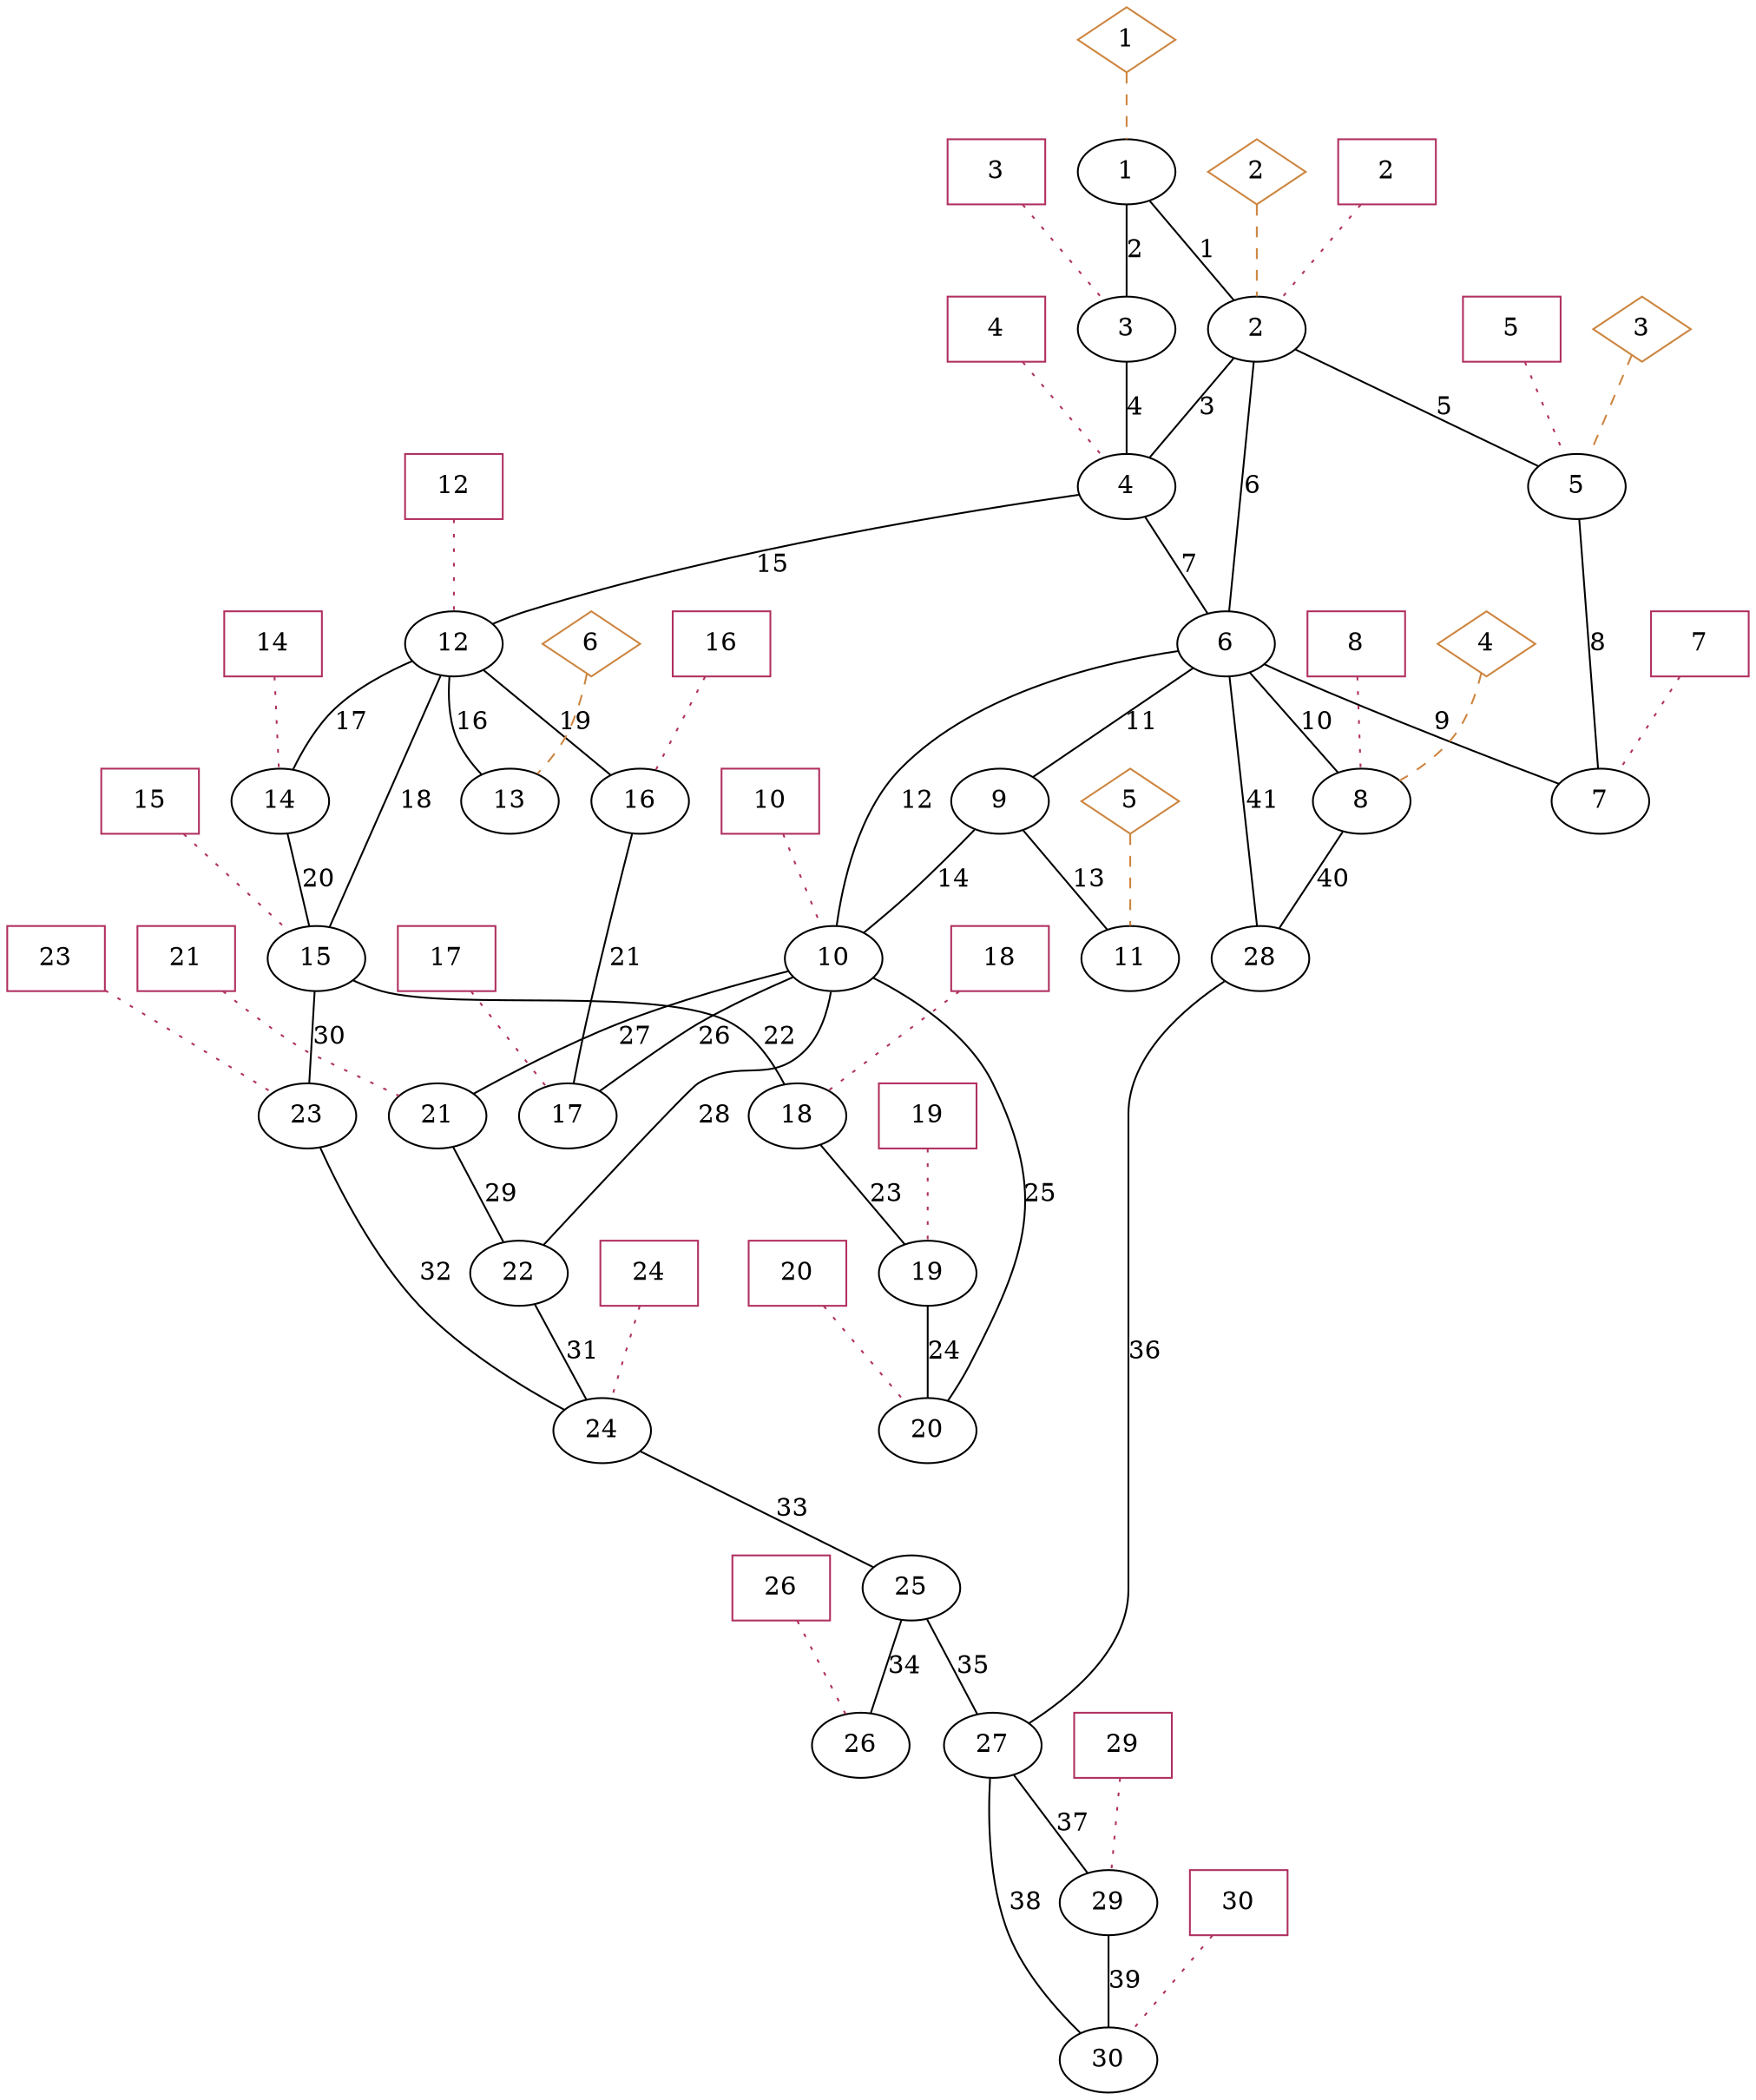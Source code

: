 graph {
  overlap=false
  bus1 [ label="24" ]
  bus2 [ label="4" ]
  bus3 [ label="1" ]
  bus4 [ label="12" ]
  bus5 [ label="29" ]
  bus6 [ label="20" ]
  bus7 [ label="2" ]
  bus8 [ label="6" ]
  bus9 [ label="25" ]
  bus10 [ label="23" ]
  bus11 [ label="22" ]
  bus12 [ label="11" ]
  bus13 [ label="13" ]
  bus14 [ label="5" ]
  bus15 [ label="15" ]
  bus16 [ label="27" ]
  bus17 [ label="28" ]
  bus18 [ label="16" ]
  bus19 [ label="14" ]
  bus20 [ label="21" ]
  bus21 [ label="7" ]
  bus22 [ label="8" ]
  bus23 [ label="26" ]
  bus24 [ label="17" ]
  bus25 [ label="10" ]
  bus26 [ label="19" ]
  bus27 [ label="9" ]
  bus28 [ label="18" ]
  bus29 [ label="30" ]
  bus30 [ label="3" ]
  bus1 -- bus9 [ label="33" ]
  bus2 -- bus4 [ label="15" ]
  bus2 -- bus8 [ label="7" ]
  bus3 -- bus7 [ label="1" ]
  bus3 -- bus30 [ label="2" ]
  bus4 -- bus13 [ label="16" ]
  bus4 -- bus19 [ label="17" ]
  bus4 -- bus18 [ label="19" ]
  bus4 -- bus15 [ label="18" ]
  bus5 -- bus29 [ label="39" ]
  bus7 -- bus8 [ label="6" ]
  bus7 -- bus14 [ label="5" ]
  bus7 -- bus2 [ label="3" ]
  bus8 -- bus25 [ label="12" ]
  bus8 -- bus27 [ label="11" ]
  bus8 -- bus17 [ label="41" ]
  bus8 -- bus22 [ label="10" ]
  bus8 -- bus21 [ label="9" ]
  bus9 -- bus16 [ label="35" ]
  bus9 -- bus23 [ label="34" ]
  bus10 -- bus1 [ label="32" ]
  bus11 -- bus1 [ label="31" ]
  bus14 -- bus21 [ label="8" ]
  bus15 -- bus28 [ label="22" ]
  bus15 -- bus10 [ label="30" ]
  bus16 -- bus29 [ label="38" ]
  bus16 -- bus5 [ label="37" ]
  bus17 -- bus16 [ label="36" ]
  bus18 -- bus24 [ label="21" ]
  bus19 -- bus15 [ label="20" ]
  bus20 -- bus11 [ label="29" ]
  bus22 -- bus17 [ label="40" ]
  bus25 -- bus6 [ label="25" ]
  bus25 -- bus20 [ label="27" ]
  bus25 -- bus11 [ label="28" ]
  bus25 -- bus24 [ label="26" ]
  bus26 -- bus6 [ label="24" ]
  bus27 -- bus12 [ label="13" ]
  bus27 -- bus25 [ label="14" ]
  bus28 -- bus26 [ label="23" ]
  bus30 -- bus2 [ label="4" ]
  load1 [ shape=box color=maroon label="5" ]
  load1 -- bus14 [ style=dotted color=maroon ]
  load2 [ shape=box color=maroon label="2" ]
  load2 -- bus7 [ style=dotted color=maroon ]
  load3 [ shape=box color=maroon label="17" ]
  load3 -- bus24 [ style=dotted color=maroon ]
  load4 [ shape=box color=maroon label="29" ]
  load4 -- bus5 [ style=dotted color=maroon ]
  load5 [ shape=box color=maroon label="3" ]
  load5 -- bus30 [ style=dotted color=maroon ]
  load6 [ shape=box color=maroon label="8" ]
  load6 -- bus22 [ style=dotted color=maroon ]
  load7 [ shape=box color=maroon label="16" ]
  load7 -- bus18 [ style=dotted color=maroon ]
  load8 [ shape=box color=maroon label="18" ]
  load8 -- bus28 [ style=dotted color=maroon ]
  load9 [ shape=box color=maroon label="7" ]
  load9 -- bus21 [ style=dotted color=maroon ]
  load10 [ shape=box color=maroon label="20" ]
  load10 -- bus6 [ style=dotted color=maroon ]
  load11 [ shape=box color=maroon label="21" ]
  load11 -- bus20 [ style=dotted color=maroon ]
  load12 [ shape=box color=maroon label="19" ]
  load12 -- bus26 [ style=dotted color=maroon ]
  load13 [ shape=box color=maroon label="30" ]
  load13 -- bus29 [ style=dotted color=maroon ]
  load14 [ shape=box color=maroon label="10" ]
  load14 -- bus25 [ style=dotted color=maroon ]
  load15 [ shape=box color=maroon label="12" ]
  load15 -- bus4 [ style=dotted color=maroon ]
  load16 [ shape=box color=maroon label="23" ]
  load16 -- bus10 [ style=dotted color=maroon ]
  load17 [ shape=box color=maroon label="15" ]
  load17 -- bus15 [ style=dotted color=maroon ]
  load18 [ shape=box color=maroon label="26" ]
  load18 -- bus23 [ style=dotted color=maroon ]
  load19 [ shape=box color=maroon label="14" ]
  load19 -- bus19 [ style=dotted color=maroon ]
  load20 [ shape=box color=maroon label="24" ]
  load20 -- bus1 [ style=dotted color=maroon ]
  load21 [ shape=box color=maroon label="4" ]
  load21 -- bus2 [ style=dotted color=maroon ]
  thermal1 [ shape=diamond color=peru label="4" ]
  thermal1 -- bus22 [ style=dashed color=peru ]
  thermal2 [ shape=diamond color=peru label="1" ]
  thermal2 -- bus3 [ style=dashed color=peru ]
  thermal3 [ shape=diamond color=peru label="5" ]
  thermal3 -- bus12 [ style=dashed color=peru ]
  thermal4 [ shape=diamond color=peru label="2" ]
  thermal4 -- bus7 [ style=dashed color=peru ]
  thermal5 [ shape=diamond color=peru label="6" ]
  thermal5 -- bus13 [ style=dashed color=peru ]
  thermal6 [ shape=diamond color=peru label="3" ]
  thermal6 -- bus14 [ style=dashed color=peru ]
}
